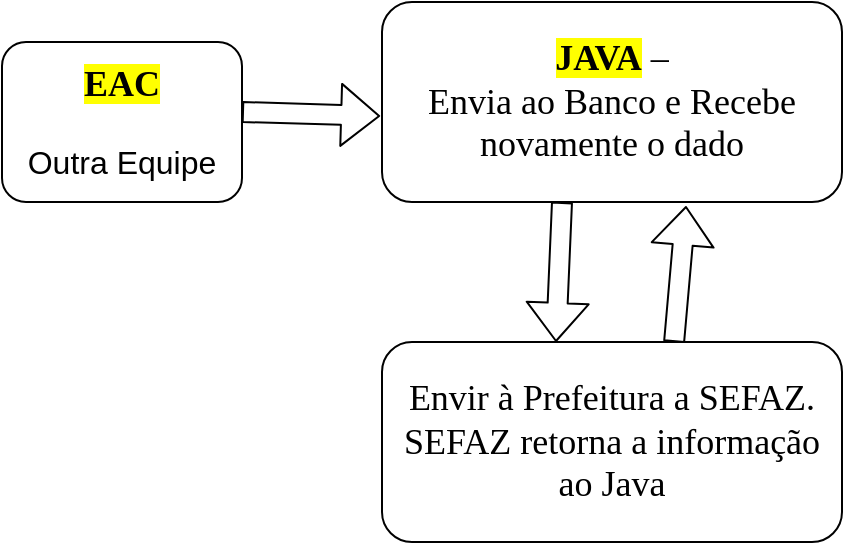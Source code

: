 <mxfile version="24.8.3">
  <diagram name="Página-1" id="A-V--XsspcCzu0u9TLLc">
    <mxGraphModel dx="1426" dy="757" grid="1" gridSize="10" guides="1" tooltips="1" connect="1" arrows="1" fold="1" page="1" pageScale="1" pageWidth="827" pageHeight="1169" math="0" shadow="0">
      <root>
        <mxCell id="0" />
        <mxCell id="1" parent="0" />
        <mxCell id="hONxpYcpvomNpsaaPsFR-1" value="&lt;font style=&quot;font-size: 18px;&quot;&gt;&lt;span style=&quot;font-family: Aptos; font-weight: 700; background-color: rgb(255, 255, 0);&quot;&gt;EAC&lt;/span&gt;&lt;br&gt;&lt;/font&gt;&lt;div&gt;&lt;font size=&quot;3&quot;&gt;&lt;br&gt;&lt;/font&gt;&lt;div&gt;&lt;font size=&quot;3&quot;&gt;Outra Equipe&lt;/font&gt;&lt;/div&gt;&lt;/div&gt;" style="rounded=1;whiteSpace=wrap;html=1;" vertex="1" parent="1">
          <mxGeometry x="60" y="20" width="120" height="80" as="geometry" />
        </mxCell>
        <mxCell id="hONxpYcpvomNpsaaPsFR-3" value="&lt;p style=&quot;language:pt-BR;margin-top:0pt;margin-bottom:0pt;margin-left:0in;&lt;br/&gt;text-align:left;direction:ltr;unicode-bidi:embed;mso-line-break-override:none;&lt;br/&gt;word-break:normal;punctuation-wrap:hanging&quot;&gt;&lt;font style=&quot;font-size: 18px;&quot;&gt;&lt;span style=&quot;font-family: Aptos; background: yellow; font-weight: bold;&quot;&gt;JAVA&lt;/span&gt;&lt;span style=&quot;font-family: Aptos;&quot;&gt; –&lt;br&gt;Envia ao Banco e Recebe novamente o dado&lt;/span&gt;&lt;/font&gt;&lt;/p&gt;" style="rounded=1;whiteSpace=wrap;html=1;" vertex="1" parent="1">
          <mxGeometry x="250" width="230" height="100" as="geometry" />
        </mxCell>
        <mxCell id="hONxpYcpvomNpsaaPsFR-4" value="&lt;p style=&quot;language:pt-BR;margin-top:0pt;margin-bottom:0pt;margin-left:0in;&lt;br/&gt;text-align:left;direction:ltr;unicode-bidi:embed;mso-line-break-override:none;&lt;br/&gt;word-break:normal;punctuation-wrap:hanging&quot;&gt;&lt;font style=&quot;font-size: 18px;&quot; face=&quot;Aptos&quot;&gt;Envir à Prefeitura a SEFAZ. SEFAZ retorna a informação ao Java&lt;/font&gt;&lt;/p&gt;" style="rounded=1;whiteSpace=wrap;html=1;" vertex="1" parent="1">
          <mxGeometry x="250" y="170" width="230" height="100" as="geometry" />
        </mxCell>
        <mxCell id="hONxpYcpvomNpsaaPsFR-7" value="" style="shape=flexArrow;endArrow=classic;html=1;rounded=1;entryX=-0.004;entryY=0.57;entryDx=0;entryDy=0;entryPerimeter=0;" edge="1" parent="1" target="hONxpYcpvomNpsaaPsFR-3">
          <mxGeometry width="50" height="50" relative="1" as="geometry">
            <mxPoint x="180" y="55" as="sourcePoint" />
            <mxPoint x="250" y="65" as="targetPoint" />
          </mxGeometry>
        </mxCell>
        <mxCell id="hONxpYcpvomNpsaaPsFR-10" value="" style="shape=flexArrow;endArrow=classic;html=1;rounded=1;" edge="1" parent="1">
          <mxGeometry width="50" height="50" relative="1" as="geometry">
            <mxPoint x="340" y="100" as="sourcePoint" />
            <mxPoint x="337" y="170" as="targetPoint" />
          </mxGeometry>
        </mxCell>
        <mxCell id="hONxpYcpvomNpsaaPsFR-11" value="" style="shape=flexArrow;endArrow=classic;html=1;rounded=1;entryX=0.661;entryY=1.02;entryDx=0;entryDy=0;entryPerimeter=0;exitX=0.635;exitY=0;exitDx=0;exitDy=0;exitPerimeter=0;" edge="1" parent="1" source="hONxpYcpvomNpsaaPsFR-4" target="hONxpYcpvomNpsaaPsFR-3">
          <mxGeometry width="50" height="50" relative="1" as="geometry">
            <mxPoint x="430" y="170" as="sourcePoint" />
            <mxPoint x="497" y="100" as="targetPoint" />
          </mxGeometry>
        </mxCell>
      </root>
    </mxGraphModel>
  </diagram>
</mxfile>
